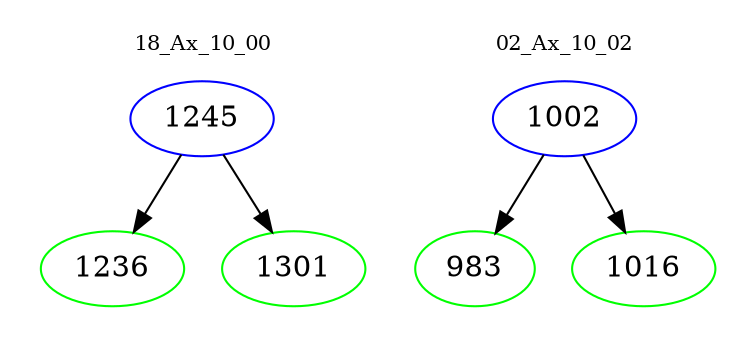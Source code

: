 digraph{
subgraph cluster_0 {
color = white
label = "18_Ax_10_00";
fontsize=10;
T0_1245 [label="1245", color="blue"]
T0_1245 -> T0_1236 [color="black"]
T0_1236 [label="1236", color="green"]
T0_1245 -> T0_1301 [color="black"]
T0_1301 [label="1301", color="green"]
}
subgraph cluster_1 {
color = white
label = "02_Ax_10_02";
fontsize=10;
T1_1002 [label="1002", color="blue"]
T1_1002 -> T1_983 [color="black"]
T1_983 [label="983", color="green"]
T1_1002 -> T1_1016 [color="black"]
T1_1016 [label="1016", color="green"]
}
}
